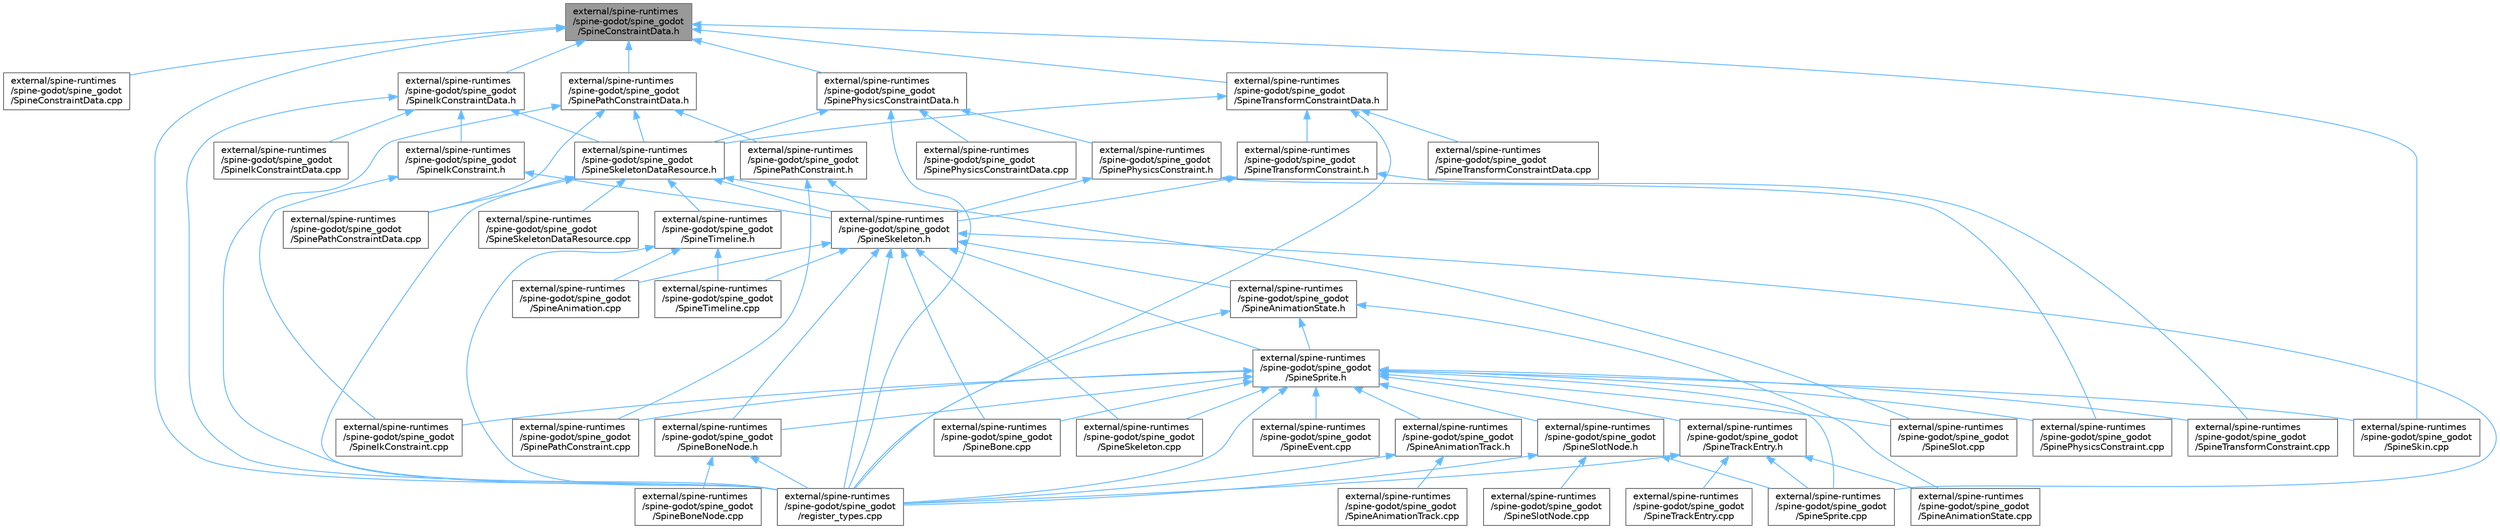 digraph "external/spine-runtimes/spine-godot/spine_godot/SpineConstraintData.h"
{
 // LATEX_PDF_SIZE
  bgcolor="transparent";
  edge [fontname=Helvetica,fontsize=10,labelfontname=Helvetica,labelfontsize=10];
  node [fontname=Helvetica,fontsize=10,shape=box,height=0.2,width=0.4];
  Node1 [id="Node000001",label="external/spine-runtimes\l/spine-godot/spine_godot\l/SpineConstraintData.h",height=0.2,width=0.4,color="gray40", fillcolor="grey60", style="filled", fontcolor="black",tooltip=" "];
  Node1 -> Node2 [id="edge79_Node000001_Node000002",dir="back",color="steelblue1",style="solid",tooltip=" "];
  Node2 [id="Node000002",label="external/spine-runtimes\l/spine-godot/spine_godot\l/SpineConstraintData.cpp",height=0.2,width=0.4,color="grey40", fillcolor="white", style="filled",URL="$_spine_constraint_data_8cpp.html",tooltip=" "];
  Node1 -> Node3 [id="edge80_Node000001_Node000003",dir="back",color="steelblue1",style="solid",tooltip=" "];
  Node3 [id="Node000003",label="external/spine-runtimes\l/spine-godot/spine_godot\l/SpineIkConstraintData.h",height=0.2,width=0.4,color="grey40", fillcolor="white", style="filled",URL="$_spine_ik_constraint_data_8h.html",tooltip=" "];
  Node3 -> Node4 [id="edge81_Node000003_Node000004",dir="back",color="steelblue1",style="solid",tooltip=" "];
  Node4 [id="Node000004",label="external/spine-runtimes\l/spine-godot/spine_godot\l/SpineIkConstraint.h",height=0.2,width=0.4,color="grey40", fillcolor="white", style="filled",URL="$_spine_ik_constraint_8h.html",tooltip=" "];
  Node4 -> Node5 [id="edge82_Node000004_Node000005",dir="back",color="steelblue1",style="solid",tooltip=" "];
  Node5 [id="Node000005",label="external/spine-runtimes\l/spine-godot/spine_godot\l/SpineIkConstraint.cpp",height=0.2,width=0.4,color="grey40", fillcolor="white", style="filled",URL="$_spine_ik_constraint_8cpp.html",tooltip=" "];
  Node4 -> Node6 [id="edge83_Node000004_Node000006",dir="back",color="steelblue1",style="solid",tooltip=" "];
  Node6 [id="Node000006",label="external/spine-runtimes\l/spine-godot/spine_godot\l/SpineSkeleton.h",height=0.2,width=0.4,color="grey40", fillcolor="white", style="filled",URL="$_spine_skeleton_8h.html",tooltip=" "];
  Node6 -> Node7 [id="edge84_Node000006_Node000007",dir="back",color="steelblue1",style="solid",tooltip=" "];
  Node7 [id="Node000007",label="external/spine-runtimes\l/spine-godot/spine_godot\l/SpineAnimation.cpp",height=0.2,width=0.4,color="grey40", fillcolor="white", style="filled",URL="$_spine_animation_8cpp.html",tooltip=" "];
  Node6 -> Node8 [id="edge85_Node000006_Node000008",dir="back",color="steelblue1",style="solid",tooltip=" "];
  Node8 [id="Node000008",label="external/spine-runtimes\l/spine-godot/spine_godot\l/SpineAnimationState.h",height=0.2,width=0.4,color="grey40", fillcolor="white", style="filled",URL="$_spine_animation_state_8h.html",tooltip=" "];
  Node8 -> Node9 [id="edge86_Node000008_Node000009",dir="back",color="steelblue1",style="solid",tooltip=" "];
  Node9 [id="Node000009",label="external/spine-runtimes\l/spine-godot/spine_godot\l/SpineAnimationState.cpp",height=0.2,width=0.4,color="grey40", fillcolor="white", style="filled",URL="$_spine_animation_state_8cpp.html",tooltip=" "];
  Node8 -> Node10 [id="edge87_Node000008_Node000010",dir="back",color="steelblue1",style="solid",tooltip=" "];
  Node10 [id="Node000010",label="external/spine-runtimes\l/spine-godot/spine_godot\l/SpineSprite.h",height=0.2,width=0.4,color="grey40", fillcolor="white", style="filled",URL="$_spine_sprite_8h.html",tooltip=" "];
  Node10 -> Node11 [id="edge88_Node000010_Node000011",dir="back",color="steelblue1",style="solid",tooltip=" "];
  Node11 [id="Node000011",label="external/spine-runtimes\l/spine-godot/spine_godot\l/SpineAnimationTrack.h",height=0.2,width=0.4,color="grey40", fillcolor="white", style="filled",URL="$_spine_animation_track_8h.html",tooltip=" "];
  Node11 -> Node12 [id="edge89_Node000011_Node000012",dir="back",color="steelblue1",style="solid",tooltip=" "];
  Node12 [id="Node000012",label="external/spine-runtimes\l/spine-godot/spine_godot\l/SpineAnimationTrack.cpp",height=0.2,width=0.4,color="grey40", fillcolor="white", style="filled",URL="$_spine_animation_track_8cpp.html",tooltip=" "];
  Node11 -> Node13 [id="edge90_Node000011_Node000013",dir="back",color="steelblue1",style="solid",tooltip=" "];
  Node13 [id="Node000013",label="external/spine-runtimes\l/spine-godot/spine_godot\l/register_types.cpp",height=0.2,width=0.4,color="grey40", fillcolor="white", style="filled",URL="$register__types_8cpp.html",tooltip=" "];
  Node10 -> Node14 [id="edge91_Node000010_Node000014",dir="back",color="steelblue1",style="solid",tooltip=" "];
  Node14 [id="Node000014",label="external/spine-runtimes\l/spine-godot/spine_godot\l/SpineBone.cpp",height=0.2,width=0.4,color="grey40", fillcolor="white", style="filled",URL="$_spine_bone_8cpp.html",tooltip=" "];
  Node10 -> Node15 [id="edge92_Node000010_Node000015",dir="back",color="steelblue1",style="solid",tooltip=" "];
  Node15 [id="Node000015",label="external/spine-runtimes\l/spine-godot/spine_godot\l/SpineBoneNode.h",height=0.2,width=0.4,color="grey40", fillcolor="white", style="filled",URL="$_spine_bone_node_8h.html",tooltip=" "];
  Node15 -> Node16 [id="edge93_Node000015_Node000016",dir="back",color="steelblue1",style="solid",tooltip=" "];
  Node16 [id="Node000016",label="external/spine-runtimes\l/spine-godot/spine_godot\l/SpineBoneNode.cpp",height=0.2,width=0.4,color="grey40", fillcolor="white", style="filled",URL="$_spine_bone_node_8cpp.html",tooltip=" "];
  Node15 -> Node13 [id="edge94_Node000015_Node000013",dir="back",color="steelblue1",style="solid",tooltip=" "];
  Node10 -> Node17 [id="edge95_Node000010_Node000017",dir="back",color="steelblue1",style="solid",tooltip=" "];
  Node17 [id="Node000017",label="external/spine-runtimes\l/spine-godot/spine_godot\l/SpineEvent.cpp",height=0.2,width=0.4,color="grey40", fillcolor="white", style="filled",URL="$_spine_event_8cpp.html",tooltip=" "];
  Node10 -> Node5 [id="edge96_Node000010_Node000005",dir="back",color="steelblue1",style="solid",tooltip=" "];
  Node10 -> Node18 [id="edge97_Node000010_Node000018",dir="back",color="steelblue1",style="solid",tooltip=" "];
  Node18 [id="Node000018",label="external/spine-runtimes\l/spine-godot/spine_godot\l/SpinePathConstraint.cpp",height=0.2,width=0.4,color="grey40", fillcolor="white", style="filled",URL="$_spine_path_constraint_8cpp.html",tooltip=" "];
  Node10 -> Node19 [id="edge98_Node000010_Node000019",dir="back",color="steelblue1",style="solid",tooltip=" "];
  Node19 [id="Node000019",label="external/spine-runtimes\l/spine-godot/spine_godot\l/SpinePhysicsConstraint.cpp",height=0.2,width=0.4,color="grey40", fillcolor="white", style="filled",URL="$_spine_physics_constraint_8cpp.html",tooltip=" "];
  Node10 -> Node20 [id="edge99_Node000010_Node000020",dir="back",color="steelblue1",style="solid",tooltip=" "];
  Node20 [id="Node000020",label="external/spine-runtimes\l/spine-godot/spine_godot\l/SpineSkeleton.cpp",height=0.2,width=0.4,color="grey40", fillcolor="white", style="filled",URL="$_spine_skeleton_8cpp.html",tooltip=" "];
  Node10 -> Node21 [id="edge100_Node000010_Node000021",dir="back",color="steelblue1",style="solid",tooltip=" "];
  Node21 [id="Node000021",label="external/spine-runtimes\l/spine-godot/spine_godot\l/SpineSkin.cpp",height=0.2,width=0.4,color="grey40", fillcolor="white", style="filled",URL="$_spine_skin_8cpp.html",tooltip=" "];
  Node10 -> Node22 [id="edge101_Node000010_Node000022",dir="back",color="steelblue1",style="solid",tooltip=" "];
  Node22 [id="Node000022",label="external/spine-runtimes\l/spine-godot/spine_godot\l/SpineSlot.cpp",height=0.2,width=0.4,color="grey40", fillcolor="white", style="filled",URL="$_spine_slot_8cpp.html",tooltip=" "];
  Node10 -> Node23 [id="edge102_Node000010_Node000023",dir="back",color="steelblue1",style="solid",tooltip=" "];
  Node23 [id="Node000023",label="external/spine-runtimes\l/spine-godot/spine_godot\l/SpineSlotNode.h",height=0.2,width=0.4,color="grey40", fillcolor="white", style="filled",URL="$_spine_slot_node_8h.html",tooltip=" "];
  Node23 -> Node24 [id="edge103_Node000023_Node000024",dir="back",color="steelblue1",style="solid",tooltip=" "];
  Node24 [id="Node000024",label="external/spine-runtimes\l/spine-godot/spine_godot\l/SpineSlotNode.cpp",height=0.2,width=0.4,color="grey40", fillcolor="white", style="filled",URL="$_spine_slot_node_8cpp.html",tooltip=" "];
  Node23 -> Node25 [id="edge104_Node000023_Node000025",dir="back",color="steelblue1",style="solid",tooltip=" "];
  Node25 [id="Node000025",label="external/spine-runtimes\l/spine-godot/spine_godot\l/SpineSprite.cpp",height=0.2,width=0.4,color="grey40", fillcolor="white", style="filled",URL="$_spine_sprite_8cpp.html",tooltip=" "];
  Node23 -> Node13 [id="edge105_Node000023_Node000013",dir="back",color="steelblue1",style="solid",tooltip=" "];
  Node10 -> Node25 [id="edge106_Node000010_Node000025",dir="back",color="steelblue1",style="solid",tooltip=" "];
  Node10 -> Node26 [id="edge107_Node000010_Node000026",dir="back",color="steelblue1",style="solid",tooltip=" "];
  Node26 [id="Node000026",label="external/spine-runtimes\l/spine-godot/spine_godot\l/SpineTrackEntry.h",height=0.2,width=0.4,color="grey40", fillcolor="white", style="filled",URL="$_spine_track_entry_8h.html",tooltip=" "];
  Node26 -> Node9 [id="edge108_Node000026_Node000009",dir="back",color="steelblue1",style="solid",tooltip=" "];
  Node26 -> Node25 [id="edge109_Node000026_Node000025",dir="back",color="steelblue1",style="solid",tooltip=" "];
  Node26 -> Node27 [id="edge110_Node000026_Node000027",dir="back",color="steelblue1",style="solid",tooltip=" "];
  Node27 [id="Node000027",label="external/spine-runtimes\l/spine-godot/spine_godot\l/SpineTrackEntry.cpp",height=0.2,width=0.4,color="grey40", fillcolor="white", style="filled",URL="$_spine_track_entry_8cpp.html",tooltip=" "];
  Node26 -> Node13 [id="edge111_Node000026_Node000013",dir="back",color="steelblue1",style="solid",tooltip=" "];
  Node10 -> Node28 [id="edge112_Node000010_Node000028",dir="back",color="steelblue1",style="solid",tooltip=" "];
  Node28 [id="Node000028",label="external/spine-runtimes\l/spine-godot/spine_godot\l/SpineTransformConstraint.cpp",height=0.2,width=0.4,color="grey40", fillcolor="white", style="filled",URL="$_spine_transform_constraint_8cpp.html",tooltip=" "];
  Node10 -> Node13 [id="edge113_Node000010_Node000013",dir="back",color="steelblue1",style="solid",tooltip=" "];
  Node8 -> Node13 [id="edge114_Node000008_Node000013",dir="back",color="steelblue1",style="solid",tooltip=" "];
  Node6 -> Node14 [id="edge115_Node000006_Node000014",dir="back",color="steelblue1",style="solid",tooltip=" "];
  Node6 -> Node15 [id="edge116_Node000006_Node000015",dir="back",color="steelblue1",style="solid",tooltip=" "];
  Node6 -> Node20 [id="edge117_Node000006_Node000020",dir="back",color="steelblue1",style="solid",tooltip=" "];
  Node6 -> Node25 [id="edge118_Node000006_Node000025",dir="back",color="steelblue1",style="solid",tooltip=" "];
  Node6 -> Node10 [id="edge119_Node000006_Node000010",dir="back",color="steelblue1",style="solid",tooltip=" "];
  Node6 -> Node29 [id="edge120_Node000006_Node000029",dir="back",color="steelblue1",style="solid",tooltip=" "];
  Node29 [id="Node000029",label="external/spine-runtimes\l/spine-godot/spine_godot\l/SpineTimeline.cpp",height=0.2,width=0.4,color="grey40", fillcolor="white", style="filled",URL="$_spine_timeline_8cpp.html",tooltip=" "];
  Node6 -> Node13 [id="edge121_Node000006_Node000013",dir="back",color="steelblue1",style="solid",tooltip=" "];
  Node3 -> Node30 [id="edge122_Node000003_Node000030",dir="back",color="steelblue1",style="solid",tooltip=" "];
  Node30 [id="Node000030",label="external/spine-runtimes\l/spine-godot/spine_godot\l/SpineIkConstraintData.cpp",height=0.2,width=0.4,color="grey40", fillcolor="white", style="filled",URL="$_spine_ik_constraint_data_8cpp.html",tooltip=" "];
  Node3 -> Node31 [id="edge123_Node000003_Node000031",dir="back",color="steelblue1",style="solid",tooltip=" "];
  Node31 [id="Node000031",label="external/spine-runtimes\l/spine-godot/spine_godot\l/SpineSkeletonDataResource.h",height=0.2,width=0.4,color="grey40", fillcolor="white", style="filled",URL="$_spine_skeleton_data_resource_8h.html",tooltip=" "];
  Node31 -> Node32 [id="edge124_Node000031_Node000032",dir="back",color="steelblue1",style="solid",tooltip=" "];
  Node32 [id="Node000032",label="external/spine-runtimes\l/spine-godot/spine_godot\l/SpinePathConstraintData.cpp",height=0.2,width=0.4,color="grey40", fillcolor="white", style="filled",URL="$_spine_path_constraint_data_8cpp.html",tooltip=" "];
  Node31 -> Node6 [id="edge125_Node000031_Node000006",dir="back",color="steelblue1",style="solid",tooltip=" "];
  Node31 -> Node33 [id="edge126_Node000031_Node000033",dir="back",color="steelblue1",style="solid",tooltip=" "];
  Node33 [id="Node000033",label="external/spine-runtimes\l/spine-godot/spine_godot\l/SpineSkeletonDataResource.cpp",height=0.2,width=0.4,color="grey40", fillcolor="white", style="filled",URL="$_spine_skeleton_data_resource_8cpp.html",tooltip=" "];
  Node31 -> Node22 [id="edge127_Node000031_Node000022",dir="back",color="steelblue1",style="solid",tooltip=" "];
  Node31 -> Node34 [id="edge128_Node000031_Node000034",dir="back",color="steelblue1",style="solid",tooltip=" "];
  Node34 [id="Node000034",label="external/spine-runtimes\l/spine-godot/spine_godot\l/SpineTimeline.h",height=0.2,width=0.4,color="grey40", fillcolor="white", style="filled",URL="$_spine_timeline_8h.html",tooltip=" "];
  Node34 -> Node7 [id="edge129_Node000034_Node000007",dir="back",color="steelblue1",style="solid",tooltip=" "];
  Node34 -> Node29 [id="edge130_Node000034_Node000029",dir="back",color="steelblue1",style="solid",tooltip=" "];
  Node34 -> Node13 [id="edge131_Node000034_Node000013",dir="back",color="steelblue1",style="solid",tooltip=" "];
  Node31 -> Node13 [id="edge132_Node000031_Node000013",dir="back",color="steelblue1",style="solid",tooltip=" "];
  Node3 -> Node13 [id="edge133_Node000003_Node000013",dir="back",color="steelblue1",style="solid",tooltip=" "];
  Node1 -> Node35 [id="edge134_Node000001_Node000035",dir="back",color="steelblue1",style="solid",tooltip=" "];
  Node35 [id="Node000035",label="external/spine-runtimes\l/spine-godot/spine_godot\l/SpinePathConstraintData.h",height=0.2,width=0.4,color="grey40", fillcolor="white", style="filled",URL="$_spine_path_constraint_data_8h.html",tooltip=" "];
  Node35 -> Node36 [id="edge135_Node000035_Node000036",dir="back",color="steelblue1",style="solid",tooltip=" "];
  Node36 [id="Node000036",label="external/spine-runtimes\l/spine-godot/spine_godot\l/SpinePathConstraint.h",height=0.2,width=0.4,color="grey40", fillcolor="white", style="filled",URL="$_spine_path_constraint_8h.html",tooltip=" "];
  Node36 -> Node18 [id="edge136_Node000036_Node000018",dir="back",color="steelblue1",style="solid",tooltip=" "];
  Node36 -> Node6 [id="edge137_Node000036_Node000006",dir="back",color="steelblue1",style="solid",tooltip=" "];
  Node35 -> Node32 [id="edge138_Node000035_Node000032",dir="back",color="steelblue1",style="solid",tooltip=" "];
  Node35 -> Node31 [id="edge139_Node000035_Node000031",dir="back",color="steelblue1",style="solid",tooltip=" "];
  Node35 -> Node13 [id="edge140_Node000035_Node000013",dir="back",color="steelblue1",style="solid",tooltip=" "];
  Node1 -> Node37 [id="edge141_Node000001_Node000037",dir="back",color="steelblue1",style="solid",tooltip=" "];
  Node37 [id="Node000037",label="external/spine-runtimes\l/spine-godot/spine_godot\l/SpinePhysicsConstraintData.h",height=0.2,width=0.4,color="grey40", fillcolor="white", style="filled",URL="$_spine_physics_constraint_data_8h.html",tooltip=" "];
  Node37 -> Node38 [id="edge142_Node000037_Node000038",dir="back",color="steelblue1",style="solid",tooltip=" "];
  Node38 [id="Node000038",label="external/spine-runtimes\l/spine-godot/spine_godot\l/SpinePhysicsConstraint.h",height=0.2,width=0.4,color="grey40", fillcolor="white", style="filled",URL="$_spine_physics_constraint_8h.html",tooltip=" "];
  Node38 -> Node19 [id="edge143_Node000038_Node000019",dir="back",color="steelblue1",style="solid",tooltip=" "];
  Node38 -> Node6 [id="edge144_Node000038_Node000006",dir="back",color="steelblue1",style="solid",tooltip=" "];
  Node37 -> Node39 [id="edge145_Node000037_Node000039",dir="back",color="steelblue1",style="solid",tooltip=" "];
  Node39 [id="Node000039",label="external/spine-runtimes\l/spine-godot/spine_godot\l/SpinePhysicsConstraintData.cpp",height=0.2,width=0.4,color="grey40", fillcolor="white", style="filled",URL="$_spine_physics_constraint_data_8cpp.html",tooltip=" "];
  Node37 -> Node31 [id="edge146_Node000037_Node000031",dir="back",color="steelblue1",style="solid",tooltip=" "];
  Node37 -> Node13 [id="edge147_Node000037_Node000013",dir="back",color="steelblue1",style="solid",tooltip=" "];
  Node1 -> Node21 [id="edge148_Node000001_Node000021",dir="back",color="steelblue1",style="solid",tooltip=" "];
  Node1 -> Node40 [id="edge149_Node000001_Node000040",dir="back",color="steelblue1",style="solid",tooltip=" "];
  Node40 [id="Node000040",label="external/spine-runtimes\l/spine-godot/spine_godot\l/SpineTransformConstraintData.h",height=0.2,width=0.4,color="grey40", fillcolor="white", style="filled",URL="$_spine_transform_constraint_data_8h.html",tooltip=" "];
  Node40 -> Node31 [id="edge150_Node000040_Node000031",dir="back",color="steelblue1",style="solid",tooltip=" "];
  Node40 -> Node41 [id="edge151_Node000040_Node000041",dir="back",color="steelblue1",style="solid",tooltip=" "];
  Node41 [id="Node000041",label="external/spine-runtimes\l/spine-godot/spine_godot\l/SpineTransformConstraint.h",height=0.2,width=0.4,color="grey40", fillcolor="white", style="filled",URL="$_spine_transform_constraint_8h.html",tooltip=" "];
  Node41 -> Node6 [id="edge152_Node000041_Node000006",dir="back",color="steelblue1",style="solid",tooltip=" "];
  Node41 -> Node28 [id="edge153_Node000041_Node000028",dir="back",color="steelblue1",style="solid",tooltip=" "];
  Node40 -> Node42 [id="edge154_Node000040_Node000042",dir="back",color="steelblue1",style="solid",tooltip=" "];
  Node42 [id="Node000042",label="external/spine-runtimes\l/spine-godot/spine_godot\l/SpineTransformConstraintData.cpp",height=0.2,width=0.4,color="grey40", fillcolor="white", style="filled",URL="$_spine_transform_constraint_data_8cpp.html",tooltip=" "];
  Node40 -> Node13 [id="edge155_Node000040_Node000013",dir="back",color="steelblue1",style="solid",tooltip=" "];
  Node1 -> Node13 [id="edge156_Node000001_Node000013",dir="back",color="steelblue1",style="solid",tooltip=" "];
}
